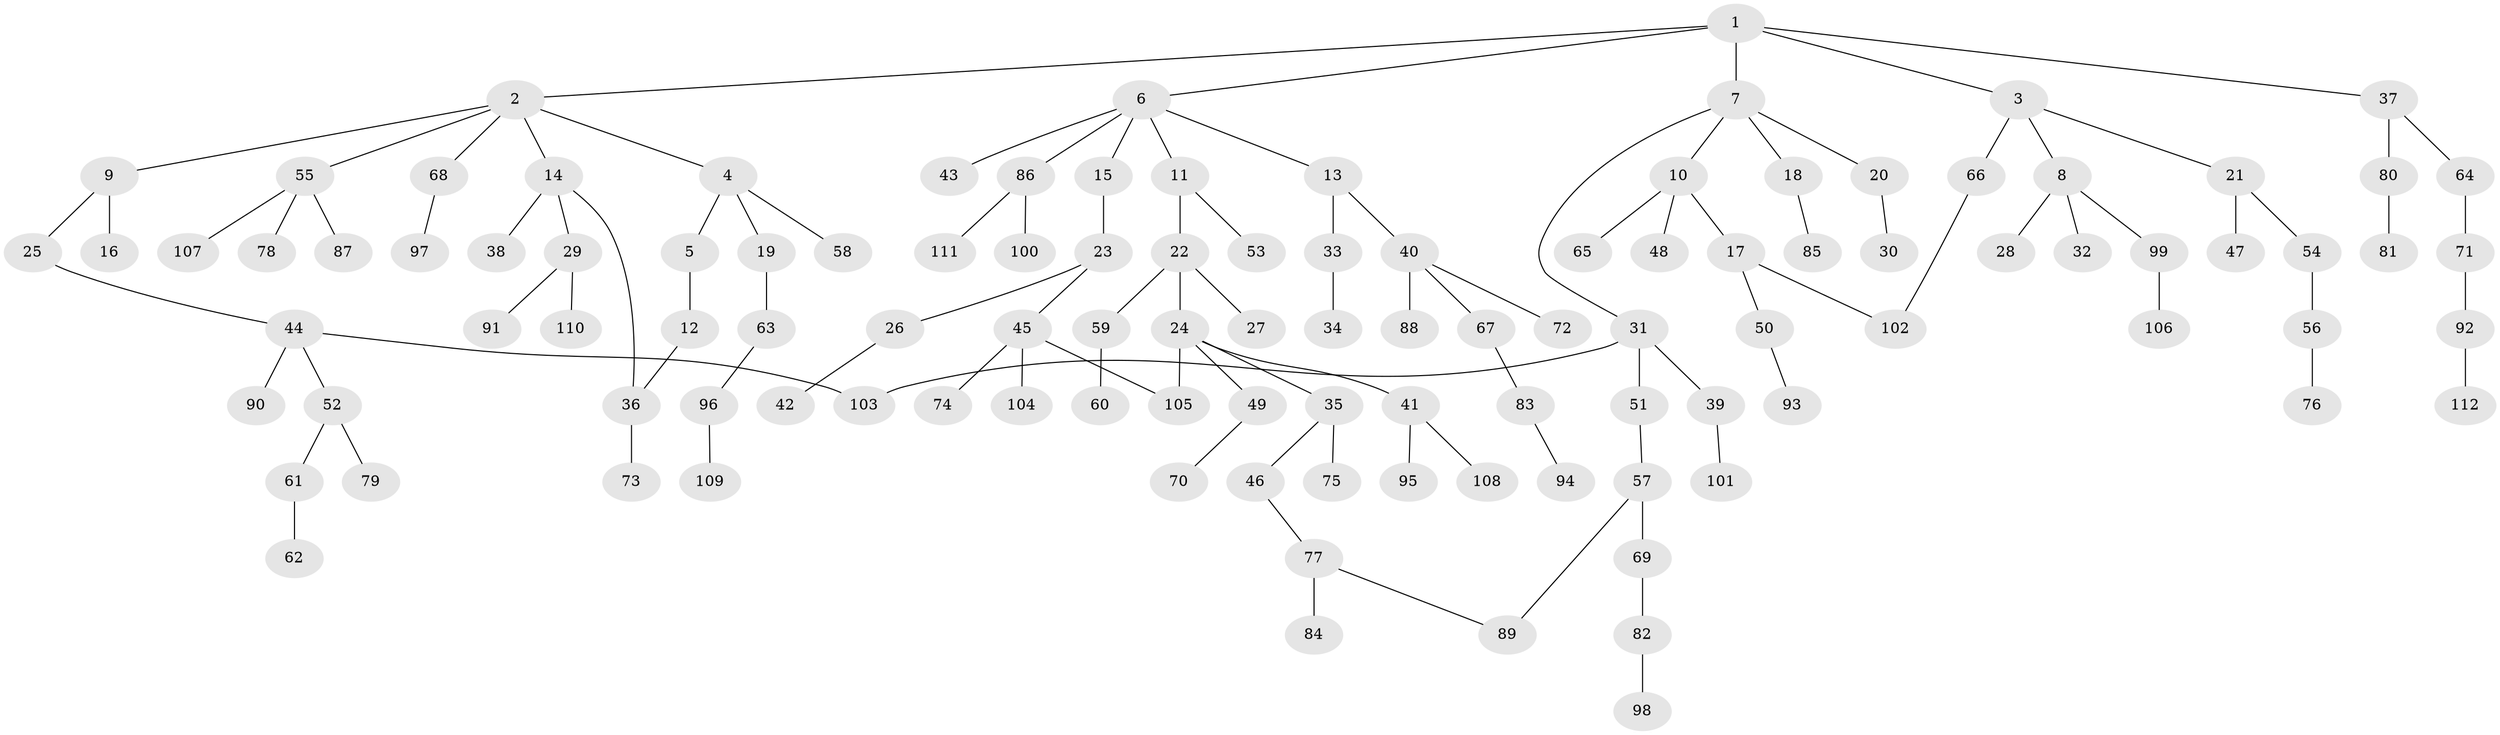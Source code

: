 // coarse degree distribution, {14: 0.030303030303030304, 3: 0.15151515151515152, 2: 0.24242424242424243, 7: 0.030303030303030304, 5: 0.030303030303030304, 1: 0.5151515151515151}
// Generated by graph-tools (version 1.1) at 2025/16/03/04/25 18:16:54]
// undirected, 112 vertices, 116 edges
graph export_dot {
graph [start="1"]
  node [color=gray90,style=filled];
  1;
  2;
  3;
  4;
  5;
  6;
  7;
  8;
  9;
  10;
  11;
  12;
  13;
  14;
  15;
  16;
  17;
  18;
  19;
  20;
  21;
  22;
  23;
  24;
  25;
  26;
  27;
  28;
  29;
  30;
  31;
  32;
  33;
  34;
  35;
  36;
  37;
  38;
  39;
  40;
  41;
  42;
  43;
  44;
  45;
  46;
  47;
  48;
  49;
  50;
  51;
  52;
  53;
  54;
  55;
  56;
  57;
  58;
  59;
  60;
  61;
  62;
  63;
  64;
  65;
  66;
  67;
  68;
  69;
  70;
  71;
  72;
  73;
  74;
  75;
  76;
  77;
  78;
  79;
  80;
  81;
  82;
  83;
  84;
  85;
  86;
  87;
  88;
  89;
  90;
  91;
  92;
  93;
  94;
  95;
  96;
  97;
  98;
  99;
  100;
  101;
  102;
  103;
  104;
  105;
  106;
  107;
  108;
  109;
  110;
  111;
  112;
  1 -- 2;
  1 -- 3;
  1 -- 6;
  1 -- 7;
  1 -- 37;
  2 -- 4;
  2 -- 9;
  2 -- 14;
  2 -- 55;
  2 -- 68;
  3 -- 8;
  3 -- 21;
  3 -- 66;
  4 -- 5;
  4 -- 19;
  4 -- 58;
  5 -- 12;
  6 -- 11;
  6 -- 13;
  6 -- 15;
  6 -- 43;
  6 -- 86;
  7 -- 10;
  7 -- 18;
  7 -- 20;
  7 -- 31;
  8 -- 28;
  8 -- 32;
  8 -- 99;
  9 -- 16;
  9 -- 25;
  10 -- 17;
  10 -- 48;
  10 -- 65;
  11 -- 22;
  11 -- 53;
  12 -- 36;
  13 -- 33;
  13 -- 40;
  14 -- 29;
  14 -- 36;
  14 -- 38;
  15 -- 23;
  17 -- 50;
  17 -- 102;
  18 -- 85;
  19 -- 63;
  20 -- 30;
  21 -- 47;
  21 -- 54;
  22 -- 24;
  22 -- 27;
  22 -- 59;
  23 -- 26;
  23 -- 45;
  24 -- 35;
  24 -- 41;
  24 -- 49;
  24 -- 105;
  25 -- 44;
  26 -- 42;
  29 -- 91;
  29 -- 110;
  31 -- 39;
  31 -- 51;
  31 -- 103;
  33 -- 34;
  35 -- 46;
  35 -- 75;
  36 -- 73;
  37 -- 64;
  37 -- 80;
  39 -- 101;
  40 -- 67;
  40 -- 72;
  40 -- 88;
  41 -- 95;
  41 -- 108;
  44 -- 52;
  44 -- 90;
  44 -- 103;
  45 -- 74;
  45 -- 104;
  45 -- 105;
  46 -- 77;
  49 -- 70;
  50 -- 93;
  51 -- 57;
  52 -- 61;
  52 -- 79;
  54 -- 56;
  55 -- 78;
  55 -- 87;
  55 -- 107;
  56 -- 76;
  57 -- 69;
  57 -- 89;
  59 -- 60;
  61 -- 62;
  63 -- 96;
  64 -- 71;
  66 -- 102;
  67 -- 83;
  68 -- 97;
  69 -- 82;
  71 -- 92;
  77 -- 84;
  77 -- 89;
  80 -- 81;
  82 -- 98;
  83 -- 94;
  86 -- 100;
  86 -- 111;
  92 -- 112;
  96 -- 109;
  99 -- 106;
}
